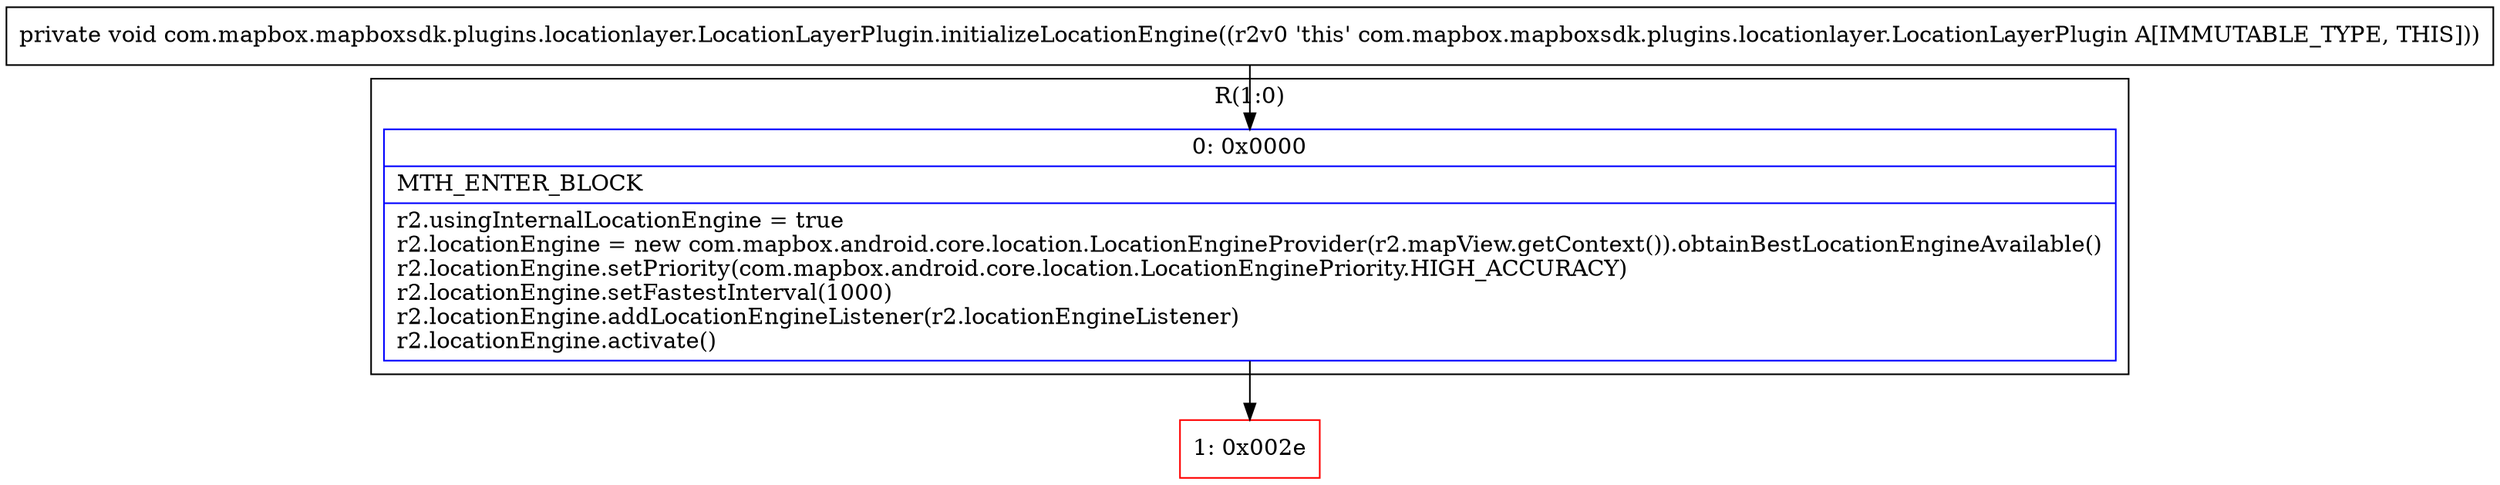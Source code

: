 digraph "CFG forcom.mapbox.mapboxsdk.plugins.locationlayer.LocationLayerPlugin.initializeLocationEngine()V" {
subgraph cluster_Region_17709281 {
label = "R(1:0)";
node [shape=record,color=blue];
Node_0 [shape=record,label="{0\:\ 0x0000|MTH_ENTER_BLOCK\l|r2.usingInternalLocationEngine = true\lr2.locationEngine = new com.mapbox.android.core.location.LocationEngineProvider(r2.mapView.getContext()).obtainBestLocationEngineAvailable()\lr2.locationEngine.setPriority(com.mapbox.android.core.location.LocationEnginePriority.HIGH_ACCURACY)\lr2.locationEngine.setFastestInterval(1000)\lr2.locationEngine.addLocationEngineListener(r2.locationEngineListener)\lr2.locationEngine.activate()\l}"];
}
Node_1 [shape=record,color=red,label="{1\:\ 0x002e}"];
MethodNode[shape=record,label="{private void com.mapbox.mapboxsdk.plugins.locationlayer.LocationLayerPlugin.initializeLocationEngine((r2v0 'this' com.mapbox.mapboxsdk.plugins.locationlayer.LocationLayerPlugin A[IMMUTABLE_TYPE, THIS])) }"];
MethodNode -> Node_0;
Node_0 -> Node_1;
}

